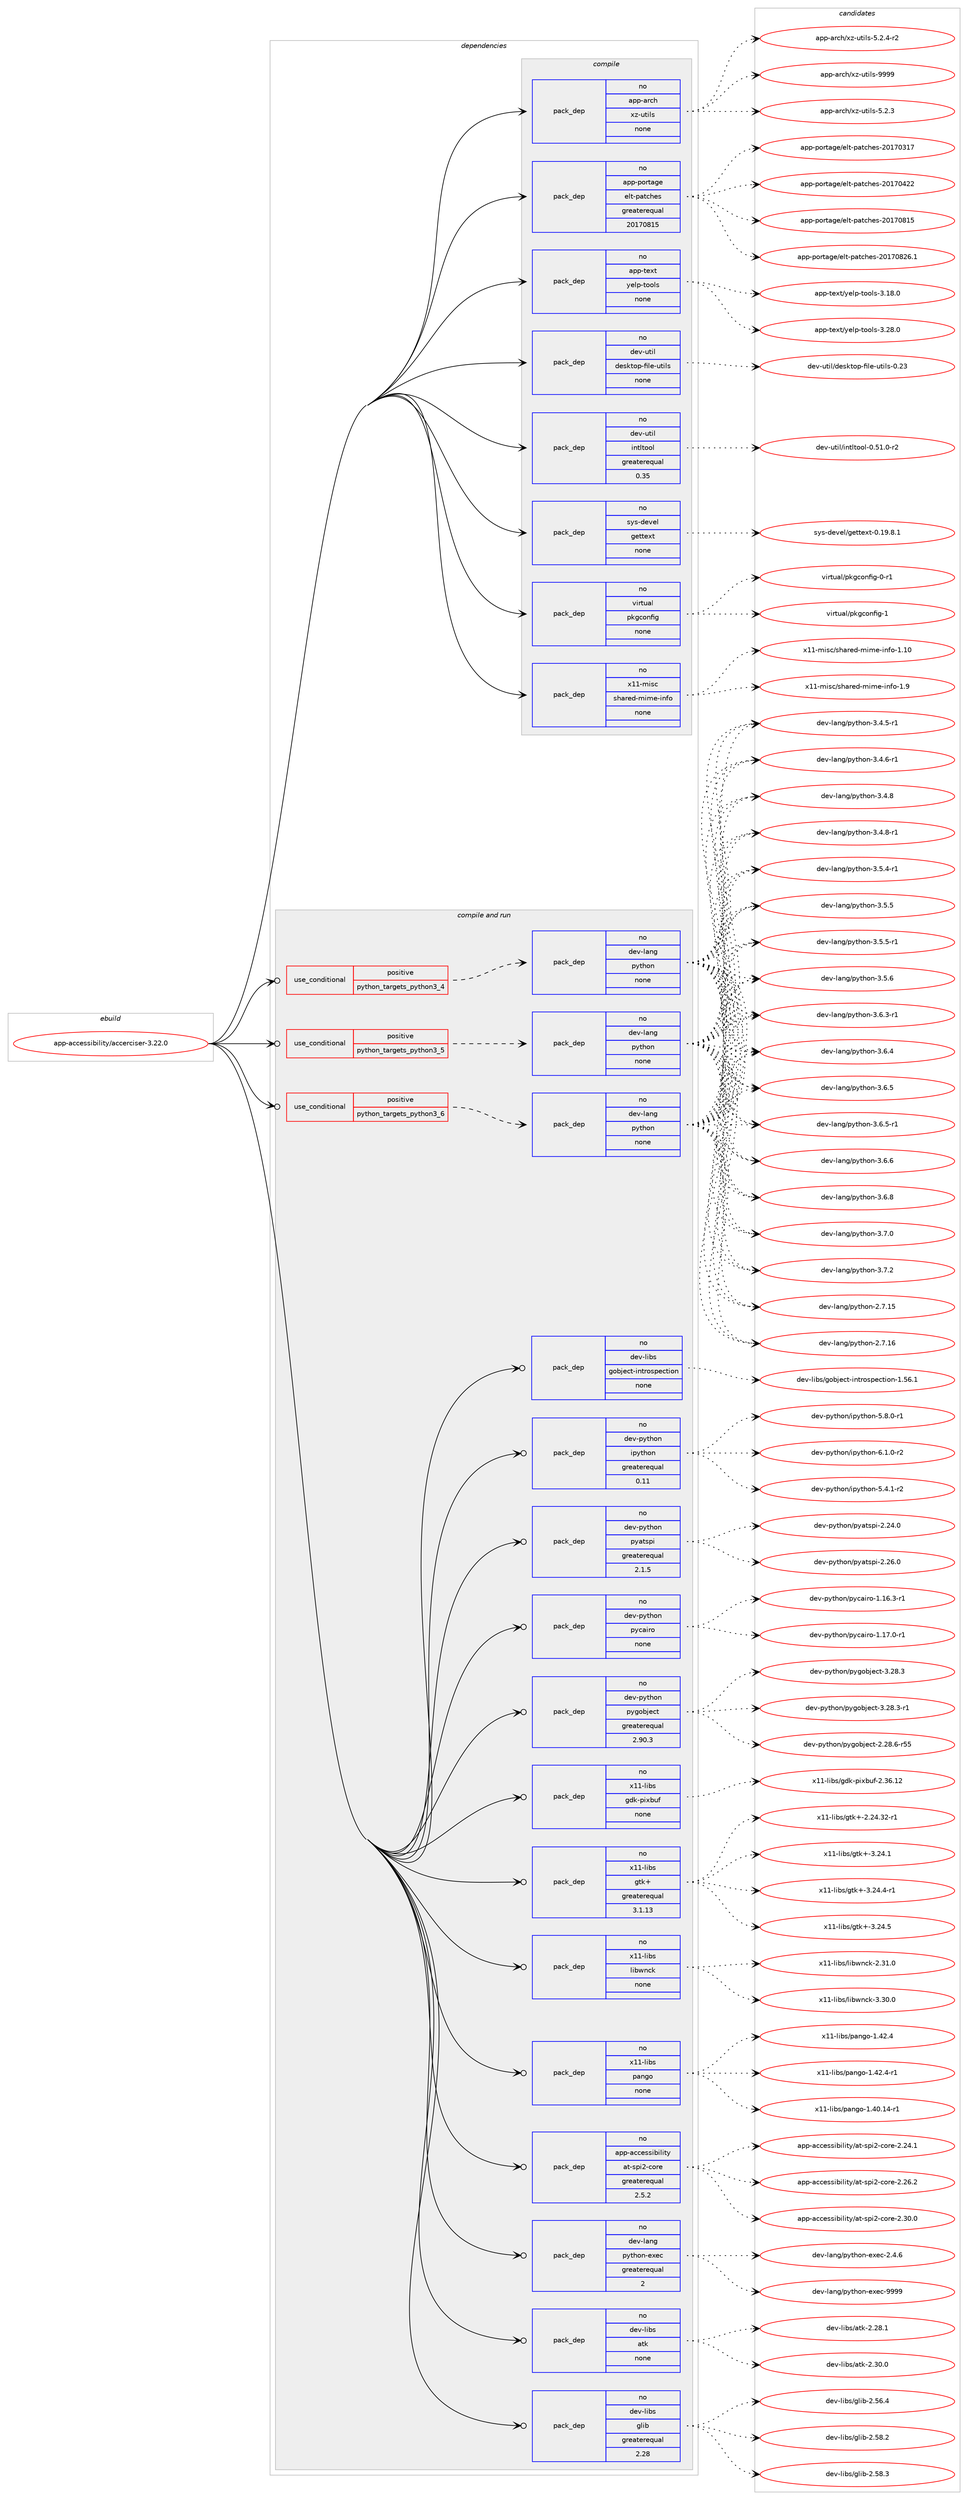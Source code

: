 digraph prolog {

# *************
# Graph options
# *************

newrank=true;
concentrate=true;
compound=true;
graph [rankdir=LR,fontname=Helvetica,fontsize=10,ranksep=1.5];#, ranksep=2.5, nodesep=0.2];
edge  [arrowhead=vee];
node  [fontname=Helvetica,fontsize=10];

# **********
# The ebuild
# **********

subgraph cluster_leftcol {
color=gray;
rank=same;
label=<<i>ebuild</i>>;
id [label="app-accessibility/accerciser-3.22.0", color=red, width=4, href="../app-accessibility/accerciser-3.22.0.svg"];
}

# ****************
# The dependencies
# ****************

subgraph cluster_midcol {
color=gray;
label=<<i>dependencies</i>>;
subgraph cluster_compile {
fillcolor="#eeeeee";
style=filled;
label=<<i>compile</i>>;
subgraph pack898901 {
dependency1262896 [label=<<TABLE BORDER="0" CELLBORDER="1" CELLSPACING="0" CELLPADDING="4" WIDTH="220"><TR><TD ROWSPAN="6" CELLPADDING="30">pack_dep</TD></TR><TR><TD WIDTH="110">no</TD></TR><TR><TD>app-arch</TD></TR><TR><TD>xz-utils</TD></TR><TR><TD>none</TD></TR><TR><TD></TD></TR></TABLE>>, shape=none, color=blue];
}
id:e -> dependency1262896:w [weight=20,style="solid",arrowhead="vee"];
subgraph pack898902 {
dependency1262897 [label=<<TABLE BORDER="0" CELLBORDER="1" CELLSPACING="0" CELLPADDING="4" WIDTH="220"><TR><TD ROWSPAN="6" CELLPADDING="30">pack_dep</TD></TR><TR><TD WIDTH="110">no</TD></TR><TR><TD>app-portage</TD></TR><TR><TD>elt-patches</TD></TR><TR><TD>greaterequal</TD></TR><TR><TD>20170815</TD></TR></TABLE>>, shape=none, color=blue];
}
id:e -> dependency1262897:w [weight=20,style="solid",arrowhead="vee"];
subgraph pack898903 {
dependency1262898 [label=<<TABLE BORDER="0" CELLBORDER="1" CELLSPACING="0" CELLPADDING="4" WIDTH="220"><TR><TD ROWSPAN="6" CELLPADDING="30">pack_dep</TD></TR><TR><TD WIDTH="110">no</TD></TR><TR><TD>app-text</TD></TR><TR><TD>yelp-tools</TD></TR><TR><TD>none</TD></TR><TR><TD></TD></TR></TABLE>>, shape=none, color=blue];
}
id:e -> dependency1262898:w [weight=20,style="solid",arrowhead="vee"];
subgraph pack898904 {
dependency1262899 [label=<<TABLE BORDER="0" CELLBORDER="1" CELLSPACING="0" CELLPADDING="4" WIDTH="220"><TR><TD ROWSPAN="6" CELLPADDING="30">pack_dep</TD></TR><TR><TD WIDTH="110">no</TD></TR><TR><TD>dev-util</TD></TR><TR><TD>desktop-file-utils</TD></TR><TR><TD>none</TD></TR><TR><TD></TD></TR></TABLE>>, shape=none, color=blue];
}
id:e -> dependency1262899:w [weight=20,style="solid",arrowhead="vee"];
subgraph pack898905 {
dependency1262900 [label=<<TABLE BORDER="0" CELLBORDER="1" CELLSPACING="0" CELLPADDING="4" WIDTH="220"><TR><TD ROWSPAN="6" CELLPADDING="30">pack_dep</TD></TR><TR><TD WIDTH="110">no</TD></TR><TR><TD>dev-util</TD></TR><TR><TD>intltool</TD></TR><TR><TD>greaterequal</TD></TR><TR><TD>0.35</TD></TR></TABLE>>, shape=none, color=blue];
}
id:e -> dependency1262900:w [weight=20,style="solid",arrowhead="vee"];
subgraph pack898906 {
dependency1262901 [label=<<TABLE BORDER="0" CELLBORDER="1" CELLSPACING="0" CELLPADDING="4" WIDTH="220"><TR><TD ROWSPAN="6" CELLPADDING="30">pack_dep</TD></TR><TR><TD WIDTH="110">no</TD></TR><TR><TD>sys-devel</TD></TR><TR><TD>gettext</TD></TR><TR><TD>none</TD></TR><TR><TD></TD></TR></TABLE>>, shape=none, color=blue];
}
id:e -> dependency1262901:w [weight=20,style="solid",arrowhead="vee"];
subgraph pack898907 {
dependency1262902 [label=<<TABLE BORDER="0" CELLBORDER="1" CELLSPACING="0" CELLPADDING="4" WIDTH="220"><TR><TD ROWSPAN="6" CELLPADDING="30">pack_dep</TD></TR><TR><TD WIDTH="110">no</TD></TR><TR><TD>virtual</TD></TR><TR><TD>pkgconfig</TD></TR><TR><TD>none</TD></TR><TR><TD></TD></TR></TABLE>>, shape=none, color=blue];
}
id:e -> dependency1262902:w [weight=20,style="solid",arrowhead="vee"];
subgraph pack898908 {
dependency1262903 [label=<<TABLE BORDER="0" CELLBORDER="1" CELLSPACING="0" CELLPADDING="4" WIDTH="220"><TR><TD ROWSPAN="6" CELLPADDING="30">pack_dep</TD></TR><TR><TD WIDTH="110">no</TD></TR><TR><TD>x11-misc</TD></TR><TR><TD>shared-mime-info</TD></TR><TR><TD>none</TD></TR><TR><TD></TD></TR></TABLE>>, shape=none, color=blue];
}
id:e -> dependency1262903:w [weight=20,style="solid",arrowhead="vee"];
}
subgraph cluster_compileandrun {
fillcolor="#eeeeee";
style=filled;
label=<<i>compile and run</i>>;
subgraph cond344439 {
dependency1262904 [label=<<TABLE BORDER="0" CELLBORDER="1" CELLSPACING="0" CELLPADDING="4"><TR><TD ROWSPAN="3" CELLPADDING="10">use_conditional</TD></TR><TR><TD>positive</TD></TR><TR><TD>python_targets_python3_4</TD></TR></TABLE>>, shape=none, color=red];
subgraph pack898909 {
dependency1262905 [label=<<TABLE BORDER="0" CELLBORDER="1" CELLSPACING="0" CELLPADDING="4" WIDTH="220"><TR><TD ROWSPAN="6" CELLPADDING="30">pack_dep</TD></TR><TR><TD WIDTH="110">no</TD></TR><TR><TD>dev-lang</TD></TR><TR><TD>python</TD></TR><TR><TD>none</TD></TR><TR><TD></TD></TR></TABLE>>, shape=none, color=blue];
}
dependency1262904:e -> dependency1262905:w [weight=20,style="dashed",arrowhead="vee"];
}
id:e -> dependency1262904:w [weight=20,style="solid",arrowhead="odotvee"];
subgraph cond344440 {
dependency1262906 [label=<<TABLE BORDER="0" CELLBORDER="1" CELLSPACING="0" CELLPADDING="4"><TR><TD ROWSPAN="3" CELLPADDING="10">use_conditional</TD></TR><TR><TD>positive</TD></TR><TR><TD>python_targets_python3_5</TD></TR></TABLE>>, shape=none, color=red];
subgraph pack898910 {
dependency1262907 [label=<<TABLE BORDER="0" CELLBORDER="1" CELLSPACING="0" CELLPADDING="4" WIDTH="220"><TR><TD ROWSPAN="6" CELLPADDING="30">pack_dep</TD></TR><TR><TD WIDTH="110">no</TD></TR><TR><TD>dev-lang</TD></TR><TR><TD>python</TD></TR><TR><TD>none</TD></TR><TR><TD></TD></TR></TABLE>>, shape=none, color=blue];
}
dependency1262906:e -> dependency1262907:w [weight=20,style="dashed",arrowhead="vee"];
}
id:e -> dependency1262906:w [weight=20,style="solid",arrowhead="odotvee"];
subgraph cond344441 {
dependency1262908 [label=<<TABLE BORDER="0" CELLBORDER="1" CELLSPACING="0" CELLPADDING="4"><TR><TD ROWSPAN="3" CELLPADDING="10">use_conditional</TD></TR><TR><TD>positive</TD></TR><TR><TD>python_targets_python3_6</TD></TR></TABLE>>, shape=none, color=red];
subgraph pack898911 {
dependency1262909 [label=<<TABLE BORDER="0" CELLBORDER="1" CELLSPACING="0" CELLPADDING="4" WIDTH="220"><TR><TD ROWSPAN="6" CELLPADDING="30">pack_dep</TD></TR><TR><TD WIDTH="110">no</TD></TR><TR><TD>dev-lang</TD></TR><TR><TD>python</TD></TR><TR><TD>none</TD></TR><TR><TD></TD></TR></TABLE>>, shape=none, color=blue];
}
dependency1262908:e -> dependency1262909:w [weight=20,style="dashed",arrowhead="vee"];
}
id:e -> dependency1262908:w [weight=20,style="solid",arrowhead="odotvee"];
subgraph pack898912 {
dependency1262910 [label=<<TABLE BORDER="0" CELLBORDER="1" CELLSPACING="0" CELLPADDING="4" WIDTH="220"><TR><TD ROWSPAN="6" CELLPADDING="30">pack_dep</TD></TR><TR><TD WIDTH="110">no</TD></TR><TR><TD>app-accessibility</TD></TR><TR><TD>at-spi2-core</TD></TR><TR><TD>greaterequal</TD></TR><TR><TD>2.5.2</TD></TR></TABLE>>, shape=none, color=blue];
}
id:e -> dependency1262910:w [weight=20,style="solid",arrowhead="odotvee"];
subgraph pack898913 {
dependency1262911 [label=<<TABLE BORDER="0" CELLBORDER="1" CELLSPACING="0" CELLPADDING="4" WIDTH="220"><TR><TD ROWSPAN="6" CELLPADDING="30">pack_dep</TD></TR><TR><TD WIDTH="110">no</TD></TR><TR><TD>dev-lang</TD></TR><TR><TD>python-exec</TD></TR><TR><TD>greaterequal</TD></TR><TR><TD>2</TD></TR></TABLE>>, shape=none, color=blue];
}
id:e -> dependency1262911:w [weight=20,style="solid",arrowhead="odotvee"];
subgraph pack898914 {
dependency1262912 [label=<<TABLE BORDER="0" CELLBORDER="1" CELLSPACING="0" CELLPADDING="4" WIDTH="220"><TR><TD ROWSPAN="6" CELLPADDING="30">pack_dep</TD></TR><TR><TD WIDTH="110">no</TD></TR><TR><TD>dev-libs</TD></TR><TR><TD>atk</TD></TR><TR><TD>none</TD></TR><TR><TD></TD></TR></TABLE>>, shape=none, color=blue];
}
id:e -> dependency1262912:w [weight=20,style="solid",arrowhead="odotvee"];
subgraph pack898915 {
dependency1262913 [label=<<TABLE BORDER="0" CELLBORDER="1" CELLSPACING="0" CELLPADDING="4" WIDTH="220"><TR><TD ROWSPAN="6" CELLPADDING="30">pack_dep</TD></TR><TR><TD WIDTH="110">no</TD></TR><TR><TD>dev-libs</TD></TR><TR><TD>glib</TD></TR><TR><TD>greaterequal</TD></TR><TR><TD>2.28</TD></TR></TABLE>>, shape=none, color=blue];
}
id:e -> dependency1262913:w [weight=20,style="solid",arrowhead="odotvee"];
subgraph pack898916 {
dependency1262914 [label=<<TABLE BORDER="0" CELLBORDER="1" CELLSPACING="0" CELLPADDING="4" WIDTH="220"><TR><TD ROWSPAN="6" CELLPADDING="30">pack_dep</TD></TR><TR><TD WIDTH="110">no</TD></TR><TR><TD>dev-libs</TD></TR><TR><TD>gobject-introspection</TD></TR><TR><TD>none</TD></TR><TR><TD></TD></TR></TABLE>>, shape=none, color=blue];
}
id:e -> dependency1262914:w [weight=20,style="solid",arrowhead="odotvee"];
subgraph pack898917 {
dependency1262915 [label=<<TABLE BORDER="0" CELLBORDER="1" CELLSPACING="0" CELLPADDING="4" WIDTH="220"><TR><TD ROWSPAN="6" CELLPADDING="30">pack_dep</TD></TR><TR><TD WIDTH="110">no</TD></TR><TR><TD>dev-python</TD></TR><TR><TD>ipython</TD></TR><TR><TD>greaterequal</TD></TR><TR><TD>0.11</TD></TR></TABLE>>, shape=none, color=blue];
}
id:e -> dependency1262915:w [weight=20,style="solid",arrowhead="odotvee"];
subgraph pack898918 {
dependency1262916 [label=<<TABLE BORDER="0" CELLBORDER="1" CELLSPACING="0" CELLPADDING="4" WIDTH="220"><TR><TD ROWSPAN="6" CELLPADDING="30">pack_dep</TD></TR><TR><TD WIDTH="110">no</TD></TR><TR><TD>dev-python</TD></TR><TR><TD>pyatspi</TD></TR><TR><TD>greaterequal</TD></TR><TR><TD>2.1.5</TD></TR></TABLE>>, shape=none, color=blue];
}
id:e -> dependency1262916:w [weight=20,style="solid",arrowhead="odotvee"];
subgraph pack898919 {
dependency1262917 [label=<<TABLE BORDER="0" CELLBORDER="1" CELLSPACING="0" CELLPADDING="4" WIDTH="220"><TR><TD ROWSPAN="6" CELLPADDING="30">pack_dep</TD></TR><TR><TD WIDTH="110">no</TD></TR><TR><TD>dev-python</TD></TR><TR><TD>pycairo</TD></TR><TR><TD>none</TD></TR><TR><TD></TD></TR></TABLE>>, shape=none, color=blue];
}
id:e -> dependency1262917:w [weight=20,style="solid",arrowhead="odotvee"];
subgraph pack898920 {
dependency1262918 [label=<<TABLE BORDER="0" CELLBORDER="1" CELLSPACING="0" CELLPADDING="4" WIDTH="220"><TR><TD ROWSPAN="6" CELLPADDING="30">pack_dep</TD></TR><TR><TD WIDTH="110">no</TD></TR><TR><TD>dev-python</TD></TR><TR><TD>pygobject</TD></TR><TR><TD>greaterequal</TD></TR><TR><TD>2.90.3</TD></TR></TABLE>>, shape=none, color=blue];
}
id:e -> dependency1262918:w [weight=20,style="solid",arrowhead="odotvee"];
subgraph pack898921 {
dependency1262919 [label=<<TABLE BORDER="0" CELLBORDER="1" CELLSPACING="0" CELLPADDING="4" WIDTH="220"><TR><TD ROWSPAN="6" CELLPADDING="30">pack_dep</TD></TR><TR><TD WIDTH="110">no</TD></TR><TR><TD>x11-libs</TD></TR><TR><TD>gdk-pixbuf</TD></TR><TR><TD>none</TD></TR><TR><TD></TD></TR></TABLE>>, shape=none, color=blue];
}
id:e -> dependency1262919:w [weight=20,style="solid",arrowhead="odotvee"];
subgraph pack898922 {
dependency1262920 [label=<<TABLE BORDER="0" CELLBORDER="1" CELLSPACING="0" CELLPADDING="4" WIDTH="220"><TR><TD ROWSPAN="6" CELLPADDING="30">pack_dep</TD></TR><TR><TD WIDTH="110">no</TD></TR><TR><TD>x11-libs</TD></TR><TR><TD>gtk+</TD></TR><TR><TD>greaterequal</TD></TR><TR><TD>3.1.13</TD></TR></TABLE>>, shape=none, color=blue];
}
id:e -> dependency1262920:w [weight=20,style="solid",arrowhead="odotvee"];
subgraph pack898923 {
dependency1262921 [label=<<TABLE BORDER="0" CELLBORDER="1" CELLSPACING="0" CELLPADDING="4" WIDTH="220"><TR><TD ROWSPAN="6" CELLPADDING="30">pack_dep</TD></TR><TR><TD WIDTH="110">no</TD></TR><TR><TD>x11-libs</TD></TR><TR><TD>libwnck</TD></TR><TR><TD>none</TD></TR><TR><TD></TD></TR></TABLE>>, shape=none, color=blue];
}
id:e -> dependency1262921:w [weight=20,style="solid",arrowhead="odotvee"];
subgraph pack898924 {
dependency1262922 [label=<<TABLE BORDER="0" CELLBORDER="1" CELLSPACING="0" CELLPADDING="4" WIDTH="220"><TR><TD ROWSPAN="6" CELLPADDING="30">pack_dep</TD></TR><TR><TD WIDTH="110">no</TD></TR><TR><TD>x11-libs</TD></TR><TR><TD>pango</TD></TR><TR><TD>none</TD></TR><TR><TD></TD></TR></TABLE>>, shape=none, color=blue];
}
id:e -> dependency1262922:w [weight=20,style="solid",arrowhead="odotvee"];
}
subgraph cluster_run {
fillcolor="#eeeeee";
style=filled;
label=<<i>run</i>>;
}
}

# **************
# The candidates
# **************

subgraph cluster_choices {
rank=same;
color=gray;
label=<<i>candidates</i>>;

subgraph choice898901 {
color=black;
nodesep=1;
choice971121124597114991044712012245117116105108115455346504651 [label="app-arch/xz-utils-5.2.3", color=red, width=4,href="../app-arch/xz-utils-5.2.3.svg"];
choice9711211245971149910447120122451171161051081154553465046524511450 [label="app-arch/xz-utils-5.2.4-r2", color=red, width=4,href="../app-arch/xz-utils-5.2.4-r2.svg"];
choice9711211245971149910447120122451171161051081154557575757 [label="app-arch/xz-utils-9999", color=red, width=4,href="../app-arch/xz-utils-9999.svg"];
dependency1262896:e -> choice971121124597114991044712012245117116105108115455346504651:w [style=dotted,weight="100"];
dependency1262896:e -> choice9711211245971149910447120122451171161051081154553465046524511450:w [style=dotted,weight="100"];
dependency1262896:e -> choice9711211245971149910447120122451171161051081154557575757:w [style=dotted,weight="100"];
}
subgraph choice898902 {
color=black;
nodesep=1;
choice97112112451121111141169710310147101108116451129711699104101115455048495548514955 [label="app-portage/elt-patches-20170317", color=red, width=4,href="../app-portage/elt-patches-20170317.svg"];
choice97112112451121111141169710310147101108116451129711699104101115455048495548525050 [label="app-portage/elt-patches-20170422", color=red, width=4,href="../app-portage/elt-patches-20170422.svg"];
choice97112112451121111141169710310147101108116451129711699104101115455048495548564953 [label="app-portage/elt-patches-20170815", color=red, width=4,href="../app-portage/elt-patches-20170815.svg"];
choice971121124511211111411697103101471011081164511297116991041011154550484955485650544649 [label="app-portage/elt-patches-20170826.1", color=red, width=4,href="../app-portage/elt-patches-20170826.1.svg"];
dependency1262897:e -> choice97112112451121111141169710310147101108116451129711699104101115455048495548514955:w [style=dotted,weight="100"];
dependency1262897:e -> choice97112112451121111141169710310147101108116451129711699104101115455048495548525050:w [style=dotted,weight="100"];
dependency1262897:e -> choice97112112451121111141169710310147101108116451129711699104101115455048495548564953:w [style=dotted,weight="100"];
dependency1262897:e -> choice971121124511211111411697103101471011081164511297116991041011154550484955485650544649:w [style=dotted,weight="100"];
}
subgraph choice898903 {
color=black;
nodesep=1;
choice9711211245116101120116471211011081124511611111110811545514649564648 [label="app-text/yelp-tools-3.18.0", color=red, width=4,href="../app-text/yelp-tools-3.18.0.svg"];
choice9711211245116101120116471211011081124511611111110811545514650564648 [label="app-text/yelp-tools-3.28.0", color=red, width=4,href="../app-text/yelp-tools-3.28.0.svg"];
dependency1262898:e -> choice9711211245116101120116471211011081124511611111110811545514649564648:w [style=dotted,weight="100"];
dependency1262898:e -> choice9711211245116101120116471211011081124511611111110811545514650564648:w [style=dotted,weight="100"];
}
subgraph choice898904 {
color=black;
nodesep=1;
choice100101118451171161051084710010111510711611111245102105108101451171161051081154548465051 [label="dev-util/desktop-file-utils-0.23", color=red, width=4,href="../dev-util/desktop-file-utils-0.23.svg"];
dependency1262899:e -> choice100101118451171161051084710010111510711611111245102105108101451171161051081154548465051:w [style=dotted,weight="100"];
}
subgraph choice898905 {
color=black;
nodesep=1;
choice1001011184511711610510847105110116108116111111108454846534946484511450 [label="dev-util/intltool-0.51.0-r2", color=red, width=4,href="../dev-util/intltool-0.51.0-r2.svg"];
dependency1262900:e -> choice1001011184511711610510847105110116108116111111108454846534946484511450:w [style=dotted,weight="100"];
}
subgraph choice898906 {
color=black;
nodesep=1;
choice1151211154510010111810110847103101116116101120116454846495746564649 [label="sys-devel/gettext-0.19.8.1", color=red, width=4,href="../sys-devel/gettext-0.19.8.1.svg"];
dependency1262901:e -> choice1151211154510010111810110847103101116116101120116454846495746564649:w [style=dotted,weight="100"];
}
subgraph choice898907 {
color=black;
nodesep=1;
choice11810511411611797108471121071039911111010210510345484511449 [label="virtual/pkgconfig-0-r1", color=red, width=4,href="../virtual/pkgconfig-0-r1.svg"];
choice1181051141161179710847112107103991111101021051034549 [label="virtual/pkgconfig-1", color=red, width=4,href="../virtual/pkgconfig-1.svg"];
dependency1262902:e -> choice11810511411611797108471121071039911111010210510345484511449:w [style=dotted,weight="100"];
dependency1262902:e -> choice1181051141161179710847112107103991111101021051034549:w [style=dotted,weight="100"];
}
subgraph choice898908 {
color=black;
nodesep=1;
choice12049494510910511599471151049711410110045109105109101451051101021114549464948 [label="x11-misc/shared-mime-info-1.10", color=red, width=4,href="../x11-misc/shared-mime-info-1.10.svg"];
choice120494945109105115994711510497114101100451091051091014510511010211145494657 [label="x11-misc/shared-mime-info-1.9", color=red, width=4,href="../x11-misc/shared-mime-info-1.9.svg"];
dependency1262903:e -> choice12049494510910511599471151049711410110045109105109101451051101021114549464948:w [style=dotted,weight="100"];
dependency1262903:e -> choice120494945109105115994711510497114101100451091051091014510511010211145494657:w [style=dotted,weight="100"];
}
subgraph choice898909 {
color=black;
nodesep=1;
choice10010111845108971101034711212111610411111045504655464953 [label="dev-lang/python-2.7.15", color=red, width=4,href="../dev-lang/python-2.7.15.svg"];
choice10010111845108971101034711212111610411111045504655464954 [label="dev-lang/python-2.7.16", color=red, width=4,href="../dev-lang/python-2.7.16.svg"];
choice1001011184510897110103471121211161041111104551465246534511449 [label="dev-lang/python-3.4.5-r1", color=red, width=4,href="../dev-lang/python-3.4.5-r1.svg"];
choice1001011184510897110103471121211161041111104551465246544511449 [label="dev-lang/python-3.4.6-r1", color=red, width=4,href="../dev-lang/python-3.4.6-r1.svg"];
choice100101118451089711010347112121116104111110455146524656 [label="dev-lang/python-3.4.8", color=red, width=4,href="../dev-lang/python-3.4.8.svg"];
choice1001011184510897110103471121211161041111104551465246564511449 [label="dev-lang/python-3.4.8-r1", color=red, width=4,href="../dev-lang/python-3.4.8-r1.svg"];
choice1001011184510897110103471121211161041111104551465346524511449 [label="dev-lang/python-3.5.4-r1", color=red, width=4,href="../dev-lang/python-3.5.4-r1.svg"];
choice100101118451089711010347112121116104111110455146534653 [label="dev-lang/python-3.5.5", color=red, width=4,href="../dev-lang/python-3.5.5.svg"];
choice1001011184510897110103471121211161041111104551465346534511449 [label="dev-lang/python-3.5.5-r1", color=red, width=4,href="../dev-lang/python-3.5.5-r1.svg"];
choice100101118451089711010347112121116104111110455146534654 [label="dev-lang/python-3.5.6", color=red, width=4,href="../dev-lang/python-3.5.6.svg"];
choice1001011184510897110103471121211161041111104551465446514511449 [label="dev-lang/python-3.6.3-r1", color=red, width=4,href="../dev-lang/python-3.6.3-r1.svg"];
choice100101118451089711010347112121116104111110455146544652 [label="dev-lang/python-3.6.4", color=red, width=4,href="../dev-lang/python-3.6.4.svg"];
choice100101118451089711010347112121116104111110455146544653 [label="dev-lang/python-3.6.5", color=red, width=4,href="../dev-lang/python-3.6.5.svg"];
choice1001011184510897110103471121211161041111104551465446534511449 [label="dev-lang/python-3.6.5-r1", color=red, width=4,href="../dev-lang/python-3.6.5-r1.svg"];
choice100101118451089711010347112121116104111110455146544654 [label="dev-lang/python-3.6.6", color=red, width=4,href="../dev-lang/python-3.6.6.svg"];
choice100101118451089711010347112121116104111110455146544656 [label="dev-lang/python-3.6.8", color=red, width=4,href="../dev-lang/python-3.6.8.svg"];
choice100101118451089711010347112121116104111110455146554648 [label="dev-lang/python-3.7.0", color=red, width=4,href="../dev-lang/python-3.7.0.svg"];
choice100101118451089711010347112121116104111110455146554650 [label="dev-lang/python-3.7.2", color=red, width=4,href="../dev-lang/python-3.7.2.svg"];
dependency1262905:e -> choice10010111845108971101034711212111610411111045504655464953:w [style=dotted,weight="100"];
dependency1262905:e -> choice10010111845108971101034711212111610411111045504655464954:w [style=dotted,weight="100"];
dependency1262905:e -> choice1001011184510897110103471121211161041111104551465246534511449:w [style=dotted,weight="100"];
dependency1262905:e -> choice1001011184510897110103471121211161041111104551465246544511449:w [style=dotted,weight="100"];
dependency1262905:e -> choice100101118451089711010347112121116104111110455146524656:w [style=dotted,weight="100"];
dependency1262905:e -> choice1001011184510897110103471121211161041111104551465246564511449:w [style=dotted,weight="100"];
dependency1262905:e -> choice1001011184510897110103471121211161041111104551465346524511449:w [style=dotted,weight="100"];
dependency1262905:e -> choice100101118451089711010347112121116104111110455146534653:w [style=dotted,weight="100"];
dependency1262905:e -> choice1001011184510897110103471121211161041111104551465346534511449:w [style=dotted,weight="100"];
dependency1262905:e -> choice100101118451089711010347112121116104111110455146534654:w [style=dotted,weight="100"];
dependency1262905:e -> choice1001011184510897110103471121211161041111104551465446514511449:w [style=dotted,weight="100"];
dependency1262905:e -> choice100101118451089711010347112121116104111110455146544652:w [style=dotted,weight="100"];
dependency1262905:e -> choice100101118451089711010347112121116104111110455146544653:w [style=dotted,weight="100"];
dependency1262905:e -> choice1001011184510897110103471121211161041111104551465446534511449:w [style=dotted,weight="100"];
dependency1262905:e -> choice100101118451089711010347112121116104111110455146544654:w [style=dotted,weight="100"];
dependency1262905:e -> choice100101118451089711010347112121116104111110455146544656:w [style=dotted,weight="100"];
dependency1262905:e -> choice100101118451089711010347112121116104111110455146554648:w [style=dotted,weight="100"];
dependency1262905:e -> choice100101118451089711010347112121116104111110455146554650:w [style=dotted,weight="100"];
}
subgraph choice898910 {
color=black;
nodesep=1;
choice10010111845108971101034711212111610411111045504655464953 [label="dev-lang/python-2.7.15", color=red, width=4,href="../dev-lang/python-2.7.15.svg"];
choice10010111845108971101034711212111610411111045504655464954 [label="dev-lang/python-2.7.16", color=red, width=4,href="../dev-lang/python-2.7.16.svg"];
choice1001011184510897110103471121211161041111104551465246534511449 [label="dev-lang/python-3.4.5-r1", color=red, width=4,href="../dev-lang/python-3.4.5-r1.svg"];
choice1001011184510897110103471121211161041111104551465246544511449 [label="dev-lang/python-3.4.6-r1", color=red, width=4,href="../dev-lang/python-3.4.6-r1.svg"];
choice100101118451089711010347112121116104111110455146524656 [label="dev-lang/python-3.4.8", color=red, width=4,href="../dev-lang/python-3.4.8.svg"];
choice1001011184510897110103471121211161041111104551465246564511449 [label="dev-lang/python-3.4.8-r1", color=red, width=4,href="../dev-lang/python-3.4.8-r1.svg"];
choice1001011184510897110103471121211161041111104551465346524511449 [label="dev-lang/python-3.5.4-r1", color=red, width=4,href="../dev-lang/python-3.5.4-r1.svg"];
choice100101118451089711010347112121116104111110455146534653 [label="dev-lang/python-3.5.5", color=red, width=4,href="../dev-lang/python-3.5.5.svg"];
choice1001011184510897110103471121211161041111104551465346534511449 [label="dev-lang/python-3.5.5-r1", color=red, width=4,href="../dev-lang/python-3.5.5-r1.svg"];
choice100101118451089711010347112121116104111110455146534654 [label="dev-lang/python-3.5.6", color=red, width=4,href="../dev-lang/python-3.5.6.svg"];
choice1001011184510897110103471121211161041111104551465446514511449 [label="dev-lang/python-3.6.3-r1", color=red, width=4,href="../dev-lang/python-3.6.3-r1.svg"];
choice100101118451089711010347112121116104111110455146544652 [label="dev-lang/python-3.6.4", color=red, width=4,href="../dev-lang/python-3.6.4.svg"];
choice100101118451089711010347112121116104111110455146544653 [label="dev-lang/python-3.6.5", color=red, width=4,href="../dev-lang/python-3.6.5.svg"];
choice1001011184510897110103471121211161041111104551465446534511449 [label="dev-lang/python-3.6.5-r1", color=red, width=4,href="../dev-lang/python-3.6.5-r1.svg"];
choice100101118451089711010347112121116104111110455146544654 [label="dev-lang/python-3.6.6", color=red, width=4,href="../dev-lang/python-3.6.6.svg"];
choice100101118451089711010347112121116104111110455146544656 [label="dev-lang/python-3.6.8", color=red, width=4,href="../dev-lang/python-3.6.8.svg"];
choice100101118451089711010347112121116104111110455146554648 [label="dev-lang/python-3.7.0", color=red, width=4,href="../dev-lang/python-3.7.0.svg"];
choice100101118451089711010347112121116104111110455146554650 [label="dev-lang/python-3.7.2", color=red, width=4,href="../dev-lang/python-3.7.2.svg"];
dependency1262907:e -> choice10010111845108971101034711212111610411111045504655464953:w [style=dotted,weight="100"];
dependency1262907:e -> choice10010111845108971101034711212111610411111045504655464954:w [style=dotted,weight="100"];
dependency1262907:e -> choice1001011184510897110103471121211161041111104551465246534511449:w [style=dotted,weight="100"];
dependency1262907:e -> choice1001011184510897110103471121211161041111104551465246544511449:w [style=dotted,weight="100"];
dependency1262907:e -> choice100101118451089711010347112121116104111110455146524656:w [style=dotted,weight="100"];
dependency1262907:e -> choice1001011184510897110103471121211161041111104551465246564511449:w [style=dotted,weight="100"];
dependency1262907:e -> choice1001011184510897110103471121211161041111104551465346524511449:w [style=dotted,weight="100"];
dependency1262907:e -> choice100101118451089711010347112121116104111110455146534653:w [style=dotted,weight="100"];
dependency1262907:e -> choice1001011184510897110103471121211161041111104551465346534511449:w [style=dotted,weight="100"];
dependency1262907:e -> choice100101118451089711010347112121116104111110455146534654:w [style=dotted,weight="100"];
dependency1262907:e -> choice1001011184510897110103471121211161041111104551465446514511449:w [style=dotted,weight="100"];
dependency1262907:e -> choice100101118451089711010347112121116104111110455146544652:w [style=dotted,weight="100"];
dependency1262907:e -> choice100101118451089711010347112121116104111110455146544653:w [style=dotted,weight="100"];
dependency1262907:e -> choice1001011184510897110103471121211161041111104551465446534511449:w [style=dotted,weight="100"];
dependency1262907:e -> choice100101118451089711010347112121116104111110455146544654:w [style=dotted,weight="100"];
dependency1262907:e -> choice100101118451089711010347112121116104111110455146544656:w [style=dotted,weight="100"];
dependency1262907:e -> choice100101118451089711010347112121116104111110455146554648:w [style=dotted,weight="100"];
dependency1262907:e -> choice100101118451089711010347112121116104111110455146554650:w [style=dotted,weight="100"];
}
subgraph choice898911 {
color=black;
nodesep=1;
choice10010111845108971101034711212111610411111045504655464953 [label="dev-lang/python-2.7.15", color=red, width=4,href="../dev-lang/python-2.7.15.svg"];
choice10010111845108971101034711212111610411111045504655464954 [label="dev-lang/python-2.7.16", color=red, width=4,href="../dev-lang/python-2.7.16.svg"];
choice1001011184510897110103471121211161041111104551465246534511449 [label="dev-lang/python-3.4.5-r1", color=red, width=4,href="../dev-lang/python-3.4.5-r1.svg"];
choice1001011184510897110103471121211161041111104551465246544511449 [label="dev-lang/python-3.4.6-r1", color=red, width=4,href="../dev-lang/python-3.4.6-r1.svg"];
choice100101118451089711010347112121116104111110455146524656 [label="dev-lang/python-3.4.8", color=red, width=4,href="../dev-lang/python-3.4.8.svg"];
choice1001011184510897110103471121211161041111104551465246564511449 [label="dev-lang/python-3.4.8-r1", color=red, width=4,href="../dev-lang/python-3.4.8-r1.svg"];
choice1001011184510897110103471121211161041111104551465346524511449 [label="dev-lang/python-3.5.4-r1", color=red, width=4,href="../dev-lang/python-3.5.4-r1.svg"];
choice100101118451089711010347112121116104111110455146534653 [label="dev-lang/python-3.5.5", color=red, width=4,href="../dev-lang/python-3.5.5.svg"];
choice1001011184510897110103471121211161041111104551465346534511449 [label="dev-lang/python-3.5.5-r1", color=red, width=4,href="../dev-lang/python-3.5.5-r1.svg"];
choice100101118451089711010347112121116104111110455146534654 [label="dev-lang/python-3.5.6", color=red, width=4,href="../dev-lang/python-3.5.6.svg"];
choice1001011184510897110103471121211161041111104551465446514511449 [label="dev-lang/python-3.6.3-r1", color=red, width=4,href="../dev-lang/python-3.6.3-r1.svg"];
choice100101118451089711010347112121116104111110455146544652 [label="dev-lang/python-3.6.4", color=red, width=4,href="../dev-lang/python-3.6.4.svg"];
choice100101118451089711010347112121116104111110455146544653 [label="dev-lang/python-3.6.5", color=red, width=4,href="../dev-lang/python-3.6.5.svg"];
choice1001011184510897110103471121211161041111104551465446534511449 [label="dev-lang/python-3.6.5-r1", color=red, width=4,href="../dev-lang/python-3.6.5-r1.svg"];
choice100101118451089711010347112121116104111110455146544654 [label="dev-lang/python-3.6.6", color=red, width=4,href="../dev-lang/python-3.6.6.svg"];
choice100101118451089711010347112121116104111110455146544656 [label="dev-lang/python-3.6.8", color=red, width=4,href="../dev-lang/python-3.6.8.svg"];
choice100101118451089711010347112121116104111110455146554648 [label="dev-lang/python-3.7.0", color=red, width=4,href="../dev-lang/python-3.7.0.svg"];
choice100101118451089711010347112121116104111110455146554650 [label="dev-lang/python-3.7.2", color=red, width=4,href="../dev-lang/python-3.7.2.svg"];
dependency1262909:e -> choice10010111845108971101034711212111610411111045504655464953:w [style=dotted,weight="100"];
dependency1262909:e -> choice10010111845108971101034711212111610411111045504655464954:w [style=dotted,weight="100"];
dependency1262909:e -> choice1001011184510897110103471121211161041111104551465246534511449:w [style=dotted,weight="100"];
dependency1262909:e -> choice1001011184510897110103471121211161041111104551465246544511449:w [style=dotted,weight="100"];
dependency1262909:e -> choice100101118451089711010347112121116104111110455146524656:w [style=dotted,weight="100"];
dependency1262909:e -> choice1001011184510897110103471121211161041111104551465246564511449:w [style=dotted,weight="100"];
dependency1262909:e -> choice1001011184510897110103471121211161041111104551465346524511449:w [style=dotted,weight="100"];
dependency1262909:e -> choice100101118451089711010347112121116104111110455146534653:w [style=dotted,weight="100"];
dependency1262909:e -> choice1001011184510897110103471121211161041111104551465346534511449:w [style=dotted,weight="100"];
dependency1262909:e -> choice100101118451089711010347112121116104111110455146534654:w [style=dotted,weight="100"];
dependency1262909:e -> choice1001011184510897110103471121211161041111104551465446514511449:w [style=dotted,weight="100"];
dependency1262909:e -> choice100101118451089711010347112121116104111110455146544652:w [style=dotted,weight="100"];
dependency1262909:e -> choice100101118451089711010347112121116104111110455146544653:w [style=dotted,weight="100"];
dependency1262909:e -> choice1001011184510897110103471121211161041111104551465446534511449:w [style=dotted,weight="100"];
dependency1262909:e -> choice100101118451089711010347112121116104111110455146544654:w [style=dotted,weight="100"];
dependency1262909:e -> choice100101118451089711010347112121116104111110455146544656:w [style=dotted,weight="100"];
dependency1262909:e -> choice100101118451089711010347112121116104111110455146554648:w [style=dotted,weight="100"];
dependency1262909:e -> choice100101118451089711010347112121116104111110455146554650:w [style=dotted,weight="100"];
}
subgraph choice898912 {
color=black;
nodesep=1;
choice97112112459799991011151151059810510810511612147971164511511210550459911111410145504650524649 [label="app-accessibility/at-spi2-core-2.24.1", color=red, width=4,href="../app-accessibility/at-spi2-core-2.24.1.svg"];
choice97112112459799991011151151059810510810511612147971164511511210550459911111410145504650544650 [label="app-accessibility/at-spi2-core-2.26.2", color=red, width=4,href="../app-accessibility/at-spi2-core-2.26.2.svg"];
choice97112112459799991011151151059810510810511612147971164511511210550459911111410145504651484648 [label="app-accessibility/at-spi2-core-2.30.0", color=red, width=4,href="../app-accessibility/at-spi2-core-2.30.0.svg"];
dependency1262910:e -> choice97112112459799991011151151059810510810511612147971164511511210550459911111410145504650524649:w [style=dotted,weight="100"];
dependency1262910:e -> choice97112112459799991011151151059810510810511612147971164511511210550459911111410145504650544650:w [style=dotted,weight="100"];
dependency1262910:e -> choice97112112459799991011151151059810510810511612147971164511511210550459911111410145504651484648:w [style=dotted,weight="100"];
}
subgraph choice898913 {
color=black;
nodesep=1;
choice1001011184510897110103471121211161041111104510112010199455046524654 [label="dev-lang/python-exec-2.4.6", color=red, width=4,href="../dev-lang/python-exec-2.4.6.svg"];
choice10010111845108971101034711212111610411111045101120101994557575757 [label="dev-lang/python-exec-9999", color=red, width=4,href="../dev-lang/python-exec-9999.svg"];
dependency1262911:e -> choice1001011184510897110103471121211161041111104510112010199455046524654:w [style=dotted,weight="100"];
dependency1262911:e -> choice10010111845108971101034711212111610411111045101120101994557575757:w [style=dotted,weight="100"];
}
subgraph choice898914 {
color=black;
nodesep=1;
choice1001011184510810598115479711610745504650564649 [label="dev-libs/atk-2.28.1", color=red, width=4,href="../dev-libs/atk-2.28.1.svg"];
choice1001011184510810598115479711610745504651484648 [label="dev-libs/atk-2.30.0", color=red, width=4,href="../dev-libs/atk-2.30.0.svg"];
dependency1262912:e -> choice1001011184510810598115479711610745504650564649:w [style=dotted,weight="100"];
dependency1262912:e -> choice1001011184510810598115479711610745504651484648:w [style=dotted,weight="100"];
}
subgraph choice898915 {
color=black;
nodesep=1;
choice1001011184510810598115471031081059845504653544652 [label="dev-libs/glib-2.56.4", color=red, width=4,href="../dev-libs/glib-2.56.4.svg"];
choice1001011184510810598115471031081059845504653564650 [label="dev-libs/glib-2.58.2", color=red, width=4,href="../dev-libs/glib-2.58.2.svg"];
choice1001011184510810598115471031081059845504653564651 [label="dev-libs/glib-2.58.3", color=red, width=4,href="../dev-libs/glib-2.58.3.svg"];
dependency1262913:e -> choice1001011184510810598115471031081059845504653544652:w [style=dotted,weight="100"];
dependency1262913:e -> choice1001011184510810598115471031081059845504653564650:w [style=dotted,weight="100"];
dependency1262913:e -> choice1001011184510810598115471031081059845504653564651:w [style=dotted,weight="100"];
}
subgraph choice898916 {
color=black;
nodesep=1;
choice1001011184510810598115471031119810610199116451051101161141111151121019911610511111045494653544649 [label="dev-libs/gobject-introspection-1.56.1", color=red, width=4,href="../dev-libs/gobject-introspection-1.56.1.svg"];
dependency1262914:e -> choice1001011184510810598115471031119810610199116451051101161141111151121019911610511111045494653544649:w [style=dotted,weight="100"];
}
subgraph choice898917 {
color=black;
nodesep=1;
choice10010111845112121116104111110471051121211161041111104553465246494511450 [label="dev-python/ipython-5.4.1-r2", color=red, width=4,href="../dev-python/ipython-5.4.1-r2.svg"];
choice10010111845112121116104111110471051121211161041111104553465646484511449 [label="dev-python/ipython-5.8.0-r1", color=red, width=4,href="../dev-python/ipython-5.8.0-r1.svg"];
choice10010111845112121116104111110471051121211161041111104554464946484511450 [label="dev-python/ipython-6.1.0-r2", color=red, width=4,href="../dev-python/ipython-6.1.0-r2.svg"];
dependency1262915:e -> choice10010111845112121116104111110471051121211161041111104553465246494511450:w [style=dotted,weight="100"];
dependency1262915:e -> choice10010111845112121116104111110471051121211161041111104553465646484511449:w [style=dotted,weight="100"];
dependency1262915:e -> choice10010111845112121116104111110471051121211161041111104554464946484511450:w [style=dotted,weight="100"];
}
subgraph choice898918 {
color=black;
nodesep=1;
choice10010111845112121116104111110471121219711611511210545504650524648 [label="dev-python/pyatspi-2.24.0", color=red, width=4,href="../dev-python/pyatspi-2.24.0.svg"];
choice10010111845112121116104111110471121219711611511210545504650544648 [label="dev-python/pyatspi-2.26.0", color=red, width=4,href="../dev-python/pyatspi-2.26.0.svg"];
dependency1262916:e -> choice10010111845112121116104111110471121219711611511210545504650524648:w [style=dotted,weight="100"];
dependency1262916:e -> choice10010111845112121116104111110471121219711611511210545504650544648:w [style=dotted,weight="100"];
}
subgraph choice898919 {
color=black;
nodesep=1;
choice10010111845112121116104111110471121219997105114111454946495446514511449 [label="dev-python/pycairo-1.16.3-r1", color=red, width=4,href="../dev-python/pycairo-1.16.3-r1.svg"];
choice10010111845112121116104111110471121219997105114111454946495546484511449 [label="dev-python/pycairo-1.17.0-r1", color=red, width=4,href="../dev-python/pycairo-1.17.0-r1.svg"];
dependency1262917:e -> choice10010111845112121116104111110471121219997105114111454946495446514511449:w [style=dotted,weight="100"];
dependency1262917:e -> choice10010111845112121116104111110471121219997105114111454946495546484511449:w [style=dotted,weight="100"];
}
subgraph choice898920 {
color=black;
nodesep=1;
choice1001011184511212111610411111047112121103111981061019911645504650564654451145353 [label="dev-python/pygobject-2.28.6-r55", color=red, width=4,href="../dev-python/pygobject-2.28.6-r55.svg"];
choice1001011184511212111610411111047112121103111981061019911645514650564651 [label="dev-python/pygobject-3.28.3", color=red, width=4,href="../dev-python/pygobject-3.28.3.svg"];
choice10010111845112121116104111110471121211031119810610199116455146505646514511449 [label="dev-python/pygobject-3.28.3-r1", color=red, width=4,href="../dev-python/pygobject-3.28.3-r1.svg"];
dependency1262918:e -> choice1001011184511212111610411111047112121103111981061019911645504650564654451145353:w [style=dotted,weight="100"];
dependency1262918:e -> choice1001011184511212111610411111047112121103111981061019911645514650564651:w [style=dotted,weight="100"];
dependency1262918:e -> choice10010111845112121116104111110471121211031119810610199116455146505646514511449:w [style=dotted,weight="100"];
}
subgraph choice898921 {
color=black;
nodesep=1;
choice120494945108105981154710310010745112105120981171024550465154464950 [label="x11-libs/gdk-pixbuf-2.36.12", color=red, width=4,href="../x11-libs/gdk-pixbuf-2.36.12.svg"];
dependency1262919:e -> choice120494945108105981154710310010745112105120981171024550465154464950:w [style=dotted,weight="100"];
}
subgraph choice898922 {
color=black;
nodesep=1;
choice12049494510810598115471031161074345504650524651504511449 [label="x11-libs/gtk+-2.24.32-r1", color=red, width=4,href="../x11-libs/gtk+-2.24.32-r1.svg"];
choice12049494510810598115471031161074345514650524649 [label="x11-libs/gtk+-3.24.1", color=red, width=4,href="../x11-libs/gtk+-3.24.1.svg"];
choice120494945108105981154710311610743455146505246524511449 [label="x11-libs/gtk+-3.24.4-r1", color=red, width=4,href="../x11-libs/gtk+-3.24.4-r1.svg"];
choice12049494510810598115471031161074345514650524653 [label="x11-libs/gtk+-3.24.5", color=red, width=4,href="../x11-libs/gtk+-3.24.5.svg"];
dependency1262920:e -> choice12049494510810598115471031161074345504650524651504511449:w [style=dotted,weight="100"];
dependency1262920:e -> choice12049494510810598115471031161074345514650524649:w [style=dotted,weight="100"];
dependency1262920:e -> choice120494945108105981154710311610743455146505246524511449:w [style=dotted,weight="100"];
dependency1262920:e -> choice12049494510810598115471031161074345514650524653:w [style=dotted,weight="100"];
}
subgraph choice898923 {
color=black;
nodesep=1;
choice1204949451081059811547108105981191109910745504651494648 [label="x11-libs/libwnck-2.31.0", color=red, width=4,href="../x11-libs/libwnck-2.31.0.svg"];
choice1204949451081059811547108105981191109910745514651484648 [label="x11-libs/libwnck-3.30.0", color=red, width=4,href="../x11-libs/libwnck-3.30.0.svg"];
dependency1262921:e -> choice1204949451081059811547108105981191109910745504651494648:w [style=dotted,weight="100"];
dependency1262921:e -> choice1204949451081059811547108105981191109910745514651484648:w [style=dotted,weight="100"];
}
subgraph choice898924 {
color=black;
nodesep=1;
choice12049494510810598115471129711010311145494652484649524511449 [label="x11-libs/pango-1.40.14-r1", color=red, width=4,href="../x11-libs/pango-1.40.14-r1.svg"];
choice12049494510810598115471129711010311145494652504652 [label="x11-libs/pango-1.42.4", color=red, width=4,href="../x11-libs/pango-1.42.4.svg"];
choice120494945108105981154711297110103111454946525046524511449 [label="x11-libs/pango-1.42.4-r1", color=red, width=4,href="../x11-libs/pango-1.42.4-r1.svg"];
dependency1262922:e -> choice12049494510810598115471129711010311145494652484649524511449:w [style=dotted,weight="100"];
dependency1262922:e -> choice12049494510810598115471129711010311145494652504652:w [style=dotted,weight="100"];
dependency1262922:e -> choice120494945108105981154711297110103111454946525046524511449:w [style=dotted,weight="100"];
}
}

}
